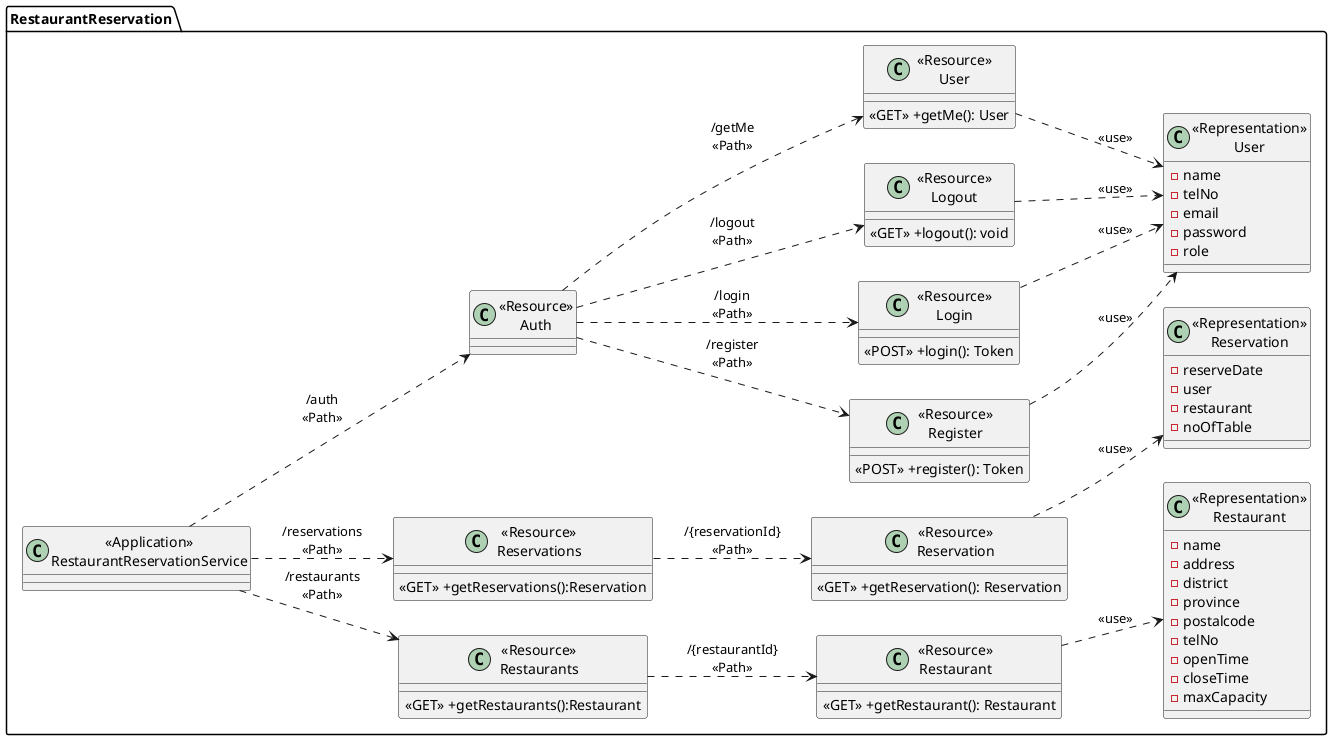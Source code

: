 @startuml
left to right direction
package "RestaurantReservation"{
    class "<<Application>>\nRestaurantReservationService" as RestaurantReservationService{}

    ' Restaurant 
    class "<<Resource>>\nRestaurants" as ResourceRestaurants{
        <<GET>> +getRestaurants():Restaurant
        ' <<POST>> +createRestaurant():Restaurant
    }

    class "<<Resource>>\nRestaurant" as ResourceRestaurant {
        <<GET>> +getRestaurant(): Restaurant
        ' <<PUT>> +updateRestaurant(): Restaurant
        ' <<DELETE>> +deleteRestaurant(): void
    }

    class "<<Representation>>\nRestaurant" as RepresentationRestaurant {
        -name
        -address
        -district
        -province
        -postalcode
        -telNo
        -openTime
        -closeTime
        -maxCapacity
    }
    
    ' Reservation 
    class "<<Resource>>\nReservations" as ResourceReservations{
        <<GET>> +getReservations():Reservation
        ' <<POST>> +createReservation():Reservation
    }

    class "<<Resource>>\nReservation" as ResourceReservation {
        <<GET>> +getReservation(): Reservation
        ' <<PUT>> +updateReservation(): Reservation
        ' <<DELETE>> +deleteReservation(): void
    }

    class "<<Representation>>\nReservation" as RepresentationReservation {
        -reserveDate
        -user
        -restaurant
        -noOfTable
    }

    ' User
    class "<<Resource>>\nAuth" as ResourceAuth{
        
    }

    class "<<Resource>>\nRegister" as ResourceRegister{
        <<POST>> +register(): Token
    }

    class "<<Resource>>\nLogin" as ResourceLogin{
        <<POST>> +login(): Token
    }

    class "<<Resource>>\nLogout" as ResourceLogout{
        <<GET>> +logout(): void
    }

    class "<<Resource>>\nUser" as ResourceUser{
        <<GET>> +getMe(): User
    }

    class "<<Representation>>\nUser" as RepresentationUser {
        -name
        -telNo
        -email
        -password
        -role
    }
    

}

RestaurantReservationService ..> ResourceRestaurants:"/restaurants\n<<Path>>"
ResourceRestaurants ..> ResourceRestaurant: "/{restaurantId}\n<<Path>>"
ResourceRestaurant ..> RepresentationRestaurant: "<<use>>"

RestaurantReservationService ..> ResourceReservations:"/reservations\n<<Path>>"
ResourceReservations ..> ResourceReservation: "/{reservationId}\n<<Path>>"
ResourceReservation ..> RepresentationReservation: "<<use>>"

RestaurantReservationService ..> ResourceAuth:"/auth\n<<Path>>"
ResourceAuth ..> ResourceRegister:"/register\n<<Path>>"
ResourceAuth ..> ResourceLogin:"/login\n<<Path>>"
ResourceAuth ..> ResourceUser:"/getMe\n<<Path>>"
ResourceAuth ..> ResourceLogout:"/logout\n<<Path>>"

ResourceRegister ..> RepresentationUser:"<<use>>"
ResourceLogin ..> RepresentationUser: "<<use>>"
ResourceUser ..> RepresentationUser: "<<use>>"
ResourceLogout ..> RepresentationUser: "<<use>>"
@enduml